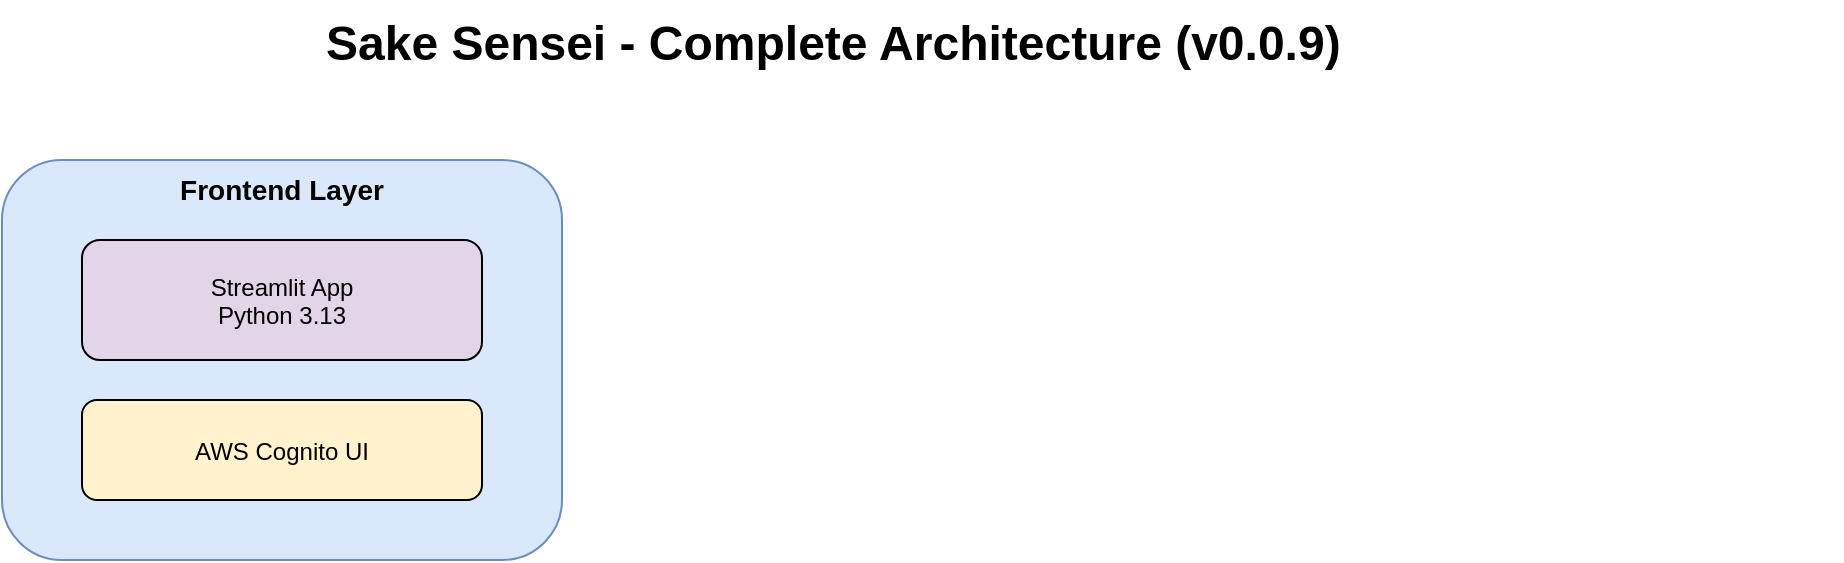 <mxfile>
  <diagram name="Sake Sensei Architecture" id="arch">
    <mxGraphModel dx="1422" dy="794" grid="1">
      <root>
        <mxCell id="0"/>
        <mxCell id="1" parent="0"/>
        <mxCell id="2" value="Sake Sensei - Complete Architecture (v0.0.9)" style="text;fontSize=24;fontStyle=1" vertex="1" parent="1">
          <mxGeometry x="200" y="20" width="760" height="40" as="geometry"/>
        </mxCell>
        
        <!-- Frontend: ECS Fargate -->
        <mxCell id="10" value="Frontend Layer" style="rounded=1;fillColor=#dae8fc;strokeColor=#6c8ebf;verticalAlign=top;fontSize=14;fontStyle=1" vertex="1" parent="1">
          <mxGeometry x="40" y="100" width="280" height="200" as="geometry"/>
        </mxCell>
        <mxCell id="11" value="Streamlit App&#xa;Python 3.13" style="rounded=1;fillColor=#e1d5e7" vertex="1" parent="1">
          <mxGeometry x="80" y="140" width="200" height="60" as="geometry"/>
        </mxCell>
        <mxCell id="12" value="AWS Cognito UI" style="rounded=1;fillColor=#fff2cc" vertex="1" parent="1">
          <mxGeometry x="80" y="220" width="200" height="50" as="geometry"/>
        </mxCell>
        
        <!-- AI Layer: Bedrock + AgentCore -->
        <mxCell id="20" value="AI & Agent Layer" style="rounded=1;fillColor=#d5e8d4;strokeColor=#82b366;verticalAlign=top;fontSize=14;fontStyle=1" vertex="1" parent="1">
          <mxGeometry x="380" y="100" width="360" height="240" as="geometry"/>
        </mxCell>
        <mxCell id="21" value="Amazon Bedrock&#xa;Claude Sonnet 4.5" style="rounded=1;fillColor=#d0cee2" vertex="1" parent="1">
          <mxGeometry x="420" y="140" width="140" height="60" as="geometry"/>
        </mxCell>
        <mxCell id="22" value="AgentCore Runtime" style="rounded=1;fillColor=#b1ddf0" vertex="1" parent="1">
          <mxGeometry x="580" y="140" width="140" height="60" as="geometry"/>
        </mxCell>
        <mxCell id="23" value="AgentCore Gateway&#xa;(MCP Tools)" style="rounded=1;fillColor=#b0e3e6" vertex="1" parent="1">
          <mxGeometry x="420" y="220" width="140" height="50" as="geometry"/>
        </mxCell>
        <mxCell id="24" value="AgentCore Memory" style="rounded=1;fillColor=#fad9d5" vertex="1" parent="1">
          <mxGeometry x="580" y="220" width="140" height="50" as="geometry"/>
        </mxCell>
        <mxCell id="25" value="Observability" style="rounded=1;fillColor=#fad7ac" vertex="1" parent="1">
          <mxGeometry x="420" y="280" width="300" height="40" as="geometry"/>
        </mxCell>
        
        <!-- Backend: Lambda Functions -->
        <mxCell id="30" value="Backend Services (Lambda)" style="rounded=1;fillColor=#ffe6cc;strokeColor=#d79b00;verticalAlign=top;fontSize=14;fontStyle=1" vertex="1" parent="1">
          <mxGeometry x="40" y="380" width="700" height="160" as="geometry"/>
        </mxCell>
        <mxCell id="31" value="Recommendation" style="rounded=1;fillColor=#ffcd28" vertex="1" parent="1">
          <mxGeometry x="60" y="420" width="120" height="50" as="geometry"/>
        </mxCell>
        <mxCell id="32" value="Preference" style="rounded=1;fillColor=#ffcd28" vertex="1" parent="1">
          <mxGeometry x="200" y="420" width="120" height="50" as="geometry"/>
        </mxCell>
        <mxCell id="33" value="Tasting" style="rounded=1;fillColor=#ffcd28" vertex="1" parent="1">
          <mxGeometry x="340" y="420" width="120" height="50" as="geometry"/>
        </mxCell>
        <mxCell id="34" value="Brewery" style="rounded=1;fillColor=#ffcd28" vertex="1" parent="1">
          <mxGeometry x="480" y="420" width="120" height="50" as="geometry"/>
        </mxCell>
        <mxCell id="35" value="Image Recognition" style="rounded=1;fillColor=#ffcd28" vertex="1" parent="1">
          <mxGeometry x="620" y="420" width="120" height="50" as="geometry"/>
        </mxCell>
        <mxCell id="36" value="Shared Layer (error_handler, logger)" style="rounded=1;fillColor=#fad7ac" vertex="1" parent="1">
          <mxGeometry x="200" y="480" width="400" height="40" as="geometry"/>
        </mxCell>
        
        <!-- Data Layer -->
        <mxCell id="40" value="Data Layer" style="rounded=1;fillColor=#f5f5f5;strokeColor=#666666;verticalAlign=top;fontSize=14;fontStyle=1" vertex="1" parent="1">
          <mxGeometry x="40" y="580" width="700" height="120" as="geometry"/>
        </mxCell>
        <mxCell id="41" value="DynamoDB&#xa;Users" style="rounded=1;fillColor=#76608a;fontColor=#ffffff" vertex="1" parent="1">
          <mxGeometry x="80" y="620" width="120" height="60" as="geometry"/>
        </mxCell>
        <mxCell id="42" value="DynamoDB&#xa;Preferences" style="rounded=1;fillColor=#76608a;fontColor=#ffffff" vertex="1" parent="1">
          <mxGeometry x="220" y="620" width="120" height="60" as="geometry"/>
        </mxCell>
        <mxCell id="43" value="DynamoDB&#xa;Tastings" style="rounded=1;fillColor=#76608a;fontColor=#ffffff" vertex="1" parent="1">
          <mxGeometry x="360" y="620" width="120" height="60" as="geometry"/>
        </mxCell>
        <mxCell id="44" value="S3&#xa;Images" style="rounded=1;fillColor=#a0522d;fontColor=#ffffff" vertex="1" parent="1">
          <mxGeometry x="500" y="620" width="120" height="60" as="geometry"/>
        </mxCell>
        <mxCell id="45" value="Master Data&#xa;JSON" style="rounded=1;fillColor=#60a917;fontColor=#ffffff" vertex="1" parent="1">
          <mxGeometry x="640" y="620" width="120" height="60" as="geometry"/>
        </mxCell>
        
        <!-- Security & Infrastructure -->
        <mxCell id="50" value="Security & Infrastructure" style="rounded=1;fillColor=#e1d5e7;strokeColor=#9673a6;verticalAlign=top;fontSize=14;fontStyle=1" vertex="1" parent="1">
          <mxGeometry x="800" y="100" width="280" height="600" as="geometry"/>
        </mxCell>
        <mxCell id="51" value="AWS Cognito" style="rounded=1;fillColor=#dae8fc" vertex="1" parent="1">
          <mxGeometry x="840" y="140" width="200" height="50" as="geometry"/>
        </mxCell>
        <mxCell id="52" value="AWS WAF" style="rounded=1;fillColor=#ffe6cc" vertex="1" parent="1">
          <mxGeometry x="840" y="210" width="200" height="50" as="geometry"/>
        </mxCell>
        <mxCell id="53" value="CloudWatch" style="rounded=1;fillColor=#d5e8d4" vertex="1" parent="1">
          <mxGeometry x="840" y="280" width="200" height="50" as="geometry"/>
        </mxCell>
        <mxCell id="54" value="AWS X-Ray" style="rounded=1;fillColor=#fff2cc" vertex="1" parent="1">
          <mxGeometry x="840" y="350" width="200" height="50" as="geometry"/>
        </mxCell>
        <mxCell id="55" value="IAM Roles" style="rounded=1;fillColor=#f8cecc" vertex="1" parent="1">
          <mxGeometry x="840" y="420" width="200" height="50" as="geometry"/>
        </mxCell>
        <mxCell id="56" value="ECR" style="rounded=1;fillColor=#dae8fc" vertex="1" parent="1">
          <mxGeometry x="840" y="490" width="200" height="50" as="geometry"/>
        </mxCell>
        <mxCell id="57" value="AWS Copilot" style="rounded=1;fillColor=#e1d5e7" vertex="1" parent="1">
          <mxGeometry x="840" y="560" width="200" height="50" as="geometry"/>
        </mxCell>
        <mxCell id="58" value="GitHub Actions" style="rounded=1;fillColor=#d0cee2" vertex="1" parent="1">
          <mxGeometry x="840" y="630" width="200" height="50" as="geometry"/>
        </mxCell>
        
        <!-- Notes -->
        <mxCell id="70" value="Features: AI Recommendations, Image Recognition, Gamification, User Preferences, Tasting History" style="text;fillColor=#dae8fc;strokeColor=#6c8ebf" vertex="1" parent="1">
          <mxGeometry x="40" y="720" width="1040" height="40" as="geometry"/>
        </mxCell>
        <mxCell id="71" value="Region: us-west-2 | Runtime: Python 3.13 | Model: Claude Sonnet 4.5 | Deployment: Copilot CLI" style="text;fillColor=#ffe6cc;strokeColor=#d79b00" vertex="1" parent="1">
          <mxGeometry x="40" y="770" width="1040" height="30" as="geometry"/>
        </mxCell>
      </root>
    </mxGraphModel>
  </diagram>
</mxfile>
